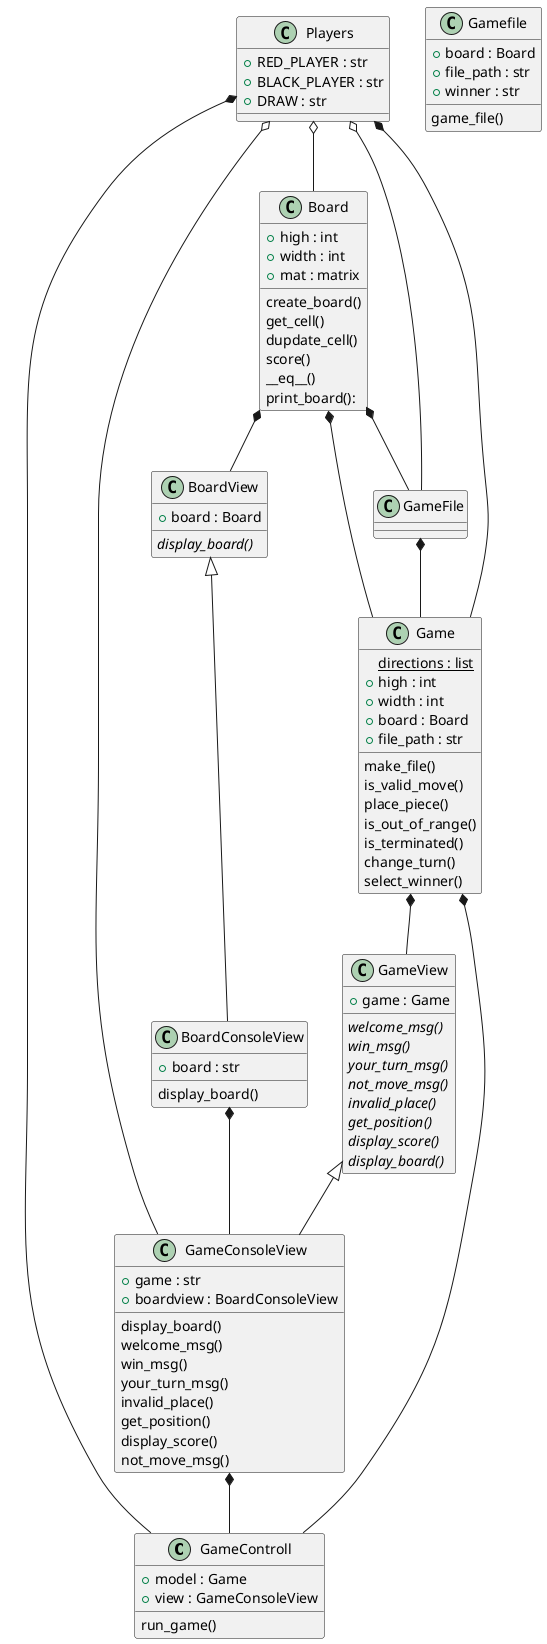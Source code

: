 @startuml Proyect
class GameControll {
    +model : Game
    +view : GameConsoleView
    run_game()
}

class Board {
    +high : int
    +width : int
    +mat : matrix
    create_board()
    get_cell()   
    dupdate_cell()
    score()
    __eq__()
    print_board(): 
}

class Game {
    {static} directions : list
    +high : int
    +width : int
    +board : Board
    +file_path : str
    make_file()
    is_valid_move() 
    place_piece()
    is_out_of_range()
    is_terminated()
    change_turn()
    select_winner()    
}

class Gamefile {
    +board : Board
    +file_path : str
    +winner : str
    game_file()
}

class Players {
    +RED_PLAYER : str
    +BLACK_PLAYER : str
    +DRAW : str
}

class BoardConsoleView {
    +board : str
    display_board()
}

class BoardView {
    +board : Board
    {abstract} display_board()
}

class GameConsoleView {
    +game : str
    +boardview : BoardConsoleView
    display_board()   
    welcome_msg()   
    win_msg()    
    your_turn_msg()   
    invalid_place()
    get_position()   
    display_score()
    not_move_msg()
    
}

class GameView {
    +game : Game
    {abstract} welcome_msg()
    {abstract} win_msg()
    {abstract} your_turn_msg()
    {abstract} not_move_msg()
    {abstract} invalid_place()
    {abstract} get_position()
    {abstract} display_score()
    {abstract} display_board()
}

GameView <|-- GameConsoleView
Game *-- GameView

BoardView <|-- BoardConsoleView
Board *-- BoardView

Players o-- GameConsoleView
BoardConsoleView *-- GameConsoleView

Game *-- GameControll
Players *-- GameControll
GameConsoleView *-- GameControll

Players o-- Board

Players *-- Game
Board *-- Game
GameFile *-- Game

Board *-- GameFile
Players o-- GameFile
@enduml